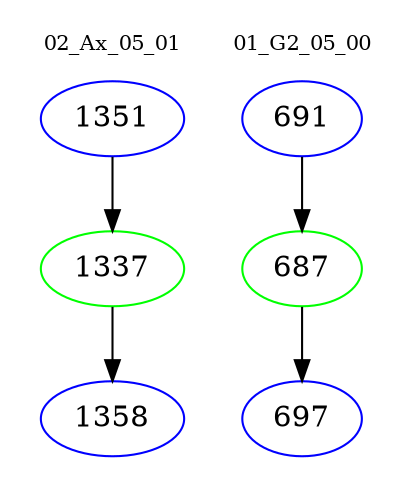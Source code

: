 digraph{
subgraph cluster_0 {
color = white
label = "02_Ax_05_01";
fontsize=10;
T0_1351 [label="1351", color="blue"]
T0_1351 -> T0_1337 [color="black"]
T0_1337 [label="1337", color="green"]
T0_1337 -> T0_1358 [color="black"]
T0_1358 [label="1358", color="blue"]
}
subgraph cluster_1 {
color = white
label = "01_G2_05_00";
fontsize=10;
T1_691 [label="691", color="blue"]
T1_691 -> T1_687 [color="black"]
T1_687 [label="687", color="green"]
T1_687 -> T1_697 [color="black"]
T1_697 [label="697", color="blue"]
}
}
